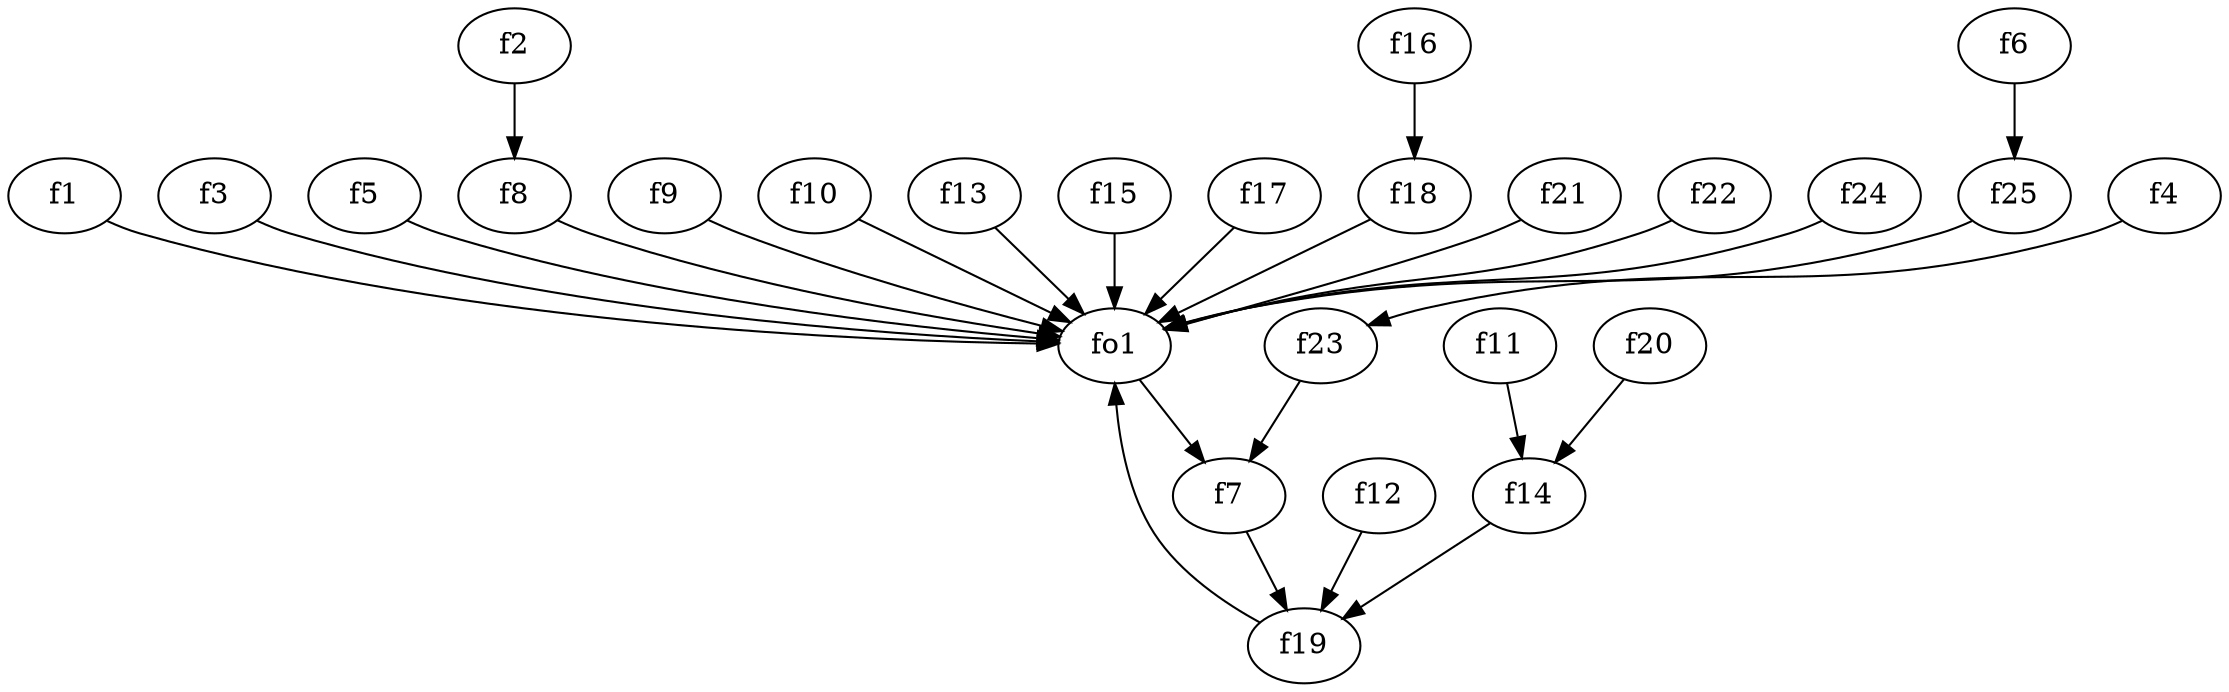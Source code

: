 strict digraph  {
f1;
f2;
f3;
f4;
f5;
f6;
f7;
f8;
f9;
f10;
f11;
f12;
f13;
f14;
f15;
f16;
f17;
f18;
f19;
f20;
f21;
f22;
f23;
f24;
f25;
fo1;
f1 -> fo1  [weight=2];
f2 -> f8  [weight=2];
f3 -> fo1  [weight=2];
f4 -> f23  [weight=2];
f5 -> fo1  [weight=2];
f6 -> f25  [weight=2];
f7 -> f19  [weight=2];
f8 -> fo1  [weight=2];
f9 -> fo1  [weight=2];
f10 -> fo1  [weight=2];
f11 -> f14  [weight=2];
f12 -> f19  [weight=2];
f13 -> fo1  [weight=2];
f14 -> f19  [weight=2];
f15 -> fo1  [weight=2];
f16 -> f18  [weight=2];
f17 -> fo1  [weight=2];
f18 -> fo1  [weight=2];
f19 -> fo1  [weight=2];
f20 -> f14  [weight=2];
f21 -> fo1  [weight=2];
f22 -> fo1  [weight=2];
f23 -> f7  [weight=2];
f24 -> fo1  [weight=2];
f25 -> fo1  [weight=2];
fo1 -> f7  [weight=2];
}
